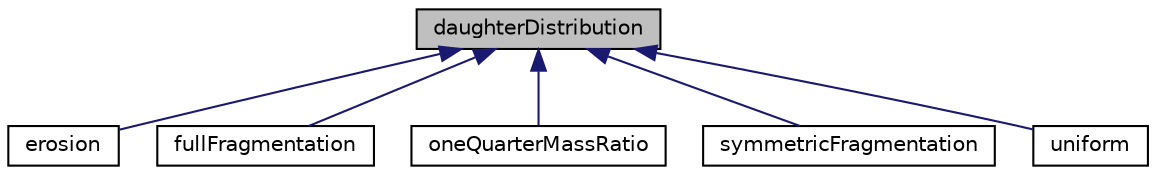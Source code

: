 digraph "daughterDistribution"
{
  bgcolor="transparent";
  edge [fontname="Helvetica",fontsize="10",labelfontname="Helvetica",labelfontsize="10"];
  node [fontname="Helvetica",fontsize="10",shape=record];
  Node1 [label="daughterDistribution",height=0.2,width=0.4,color="black", fillcolor="grey75", style="filled", fontcolor="black"];
  Node1 -> Node2 [dir="back",color="midnightblue",fontsize="10",style="solid",fontname="Helvetica"];
  Node2 [label="erosion",height=0.2,width=0.4,color="black",URL="$a00037.html",tooltip="Daughter distribution of fragments for erosion. "];
  Node1 -> Node3 [dir="back",color="midnightblue",fontsize="10",style="solid",fontname="Helvetica"];
  Node3 [label="fullFragmentation",height=0.2,width=0.4,color="black",URL="$a00046.html",tooltip="Daughter distribution of fragments with full fragmentation. "];
  Node1 -> Node4 [dir="back",color="midnightblue",fontsize="10",style="solid",fontname="Helvetica"];
  Node4 [label="oneQuarterMassRatio",height=0.2,width=0.4,color="black",URL="$a00123.html",tooltip="Daughter distribution of fragments with one quarter mass ratio fragmentation. "];
  Node1 -> Node5 [dir="back",color="midnightblue",fontsize="10",style="solid",fontname="Helvetica"];
  Node5 [label="symmetricFragmentation",height=0.2,width=0.4,color="black",URL="$a00152.html",tooltip="Daughter distribution of fragments with symmetric fragmentation. "];
  Node1 -> Node6 [dir="back",color="midnightblue",fontsize="10",style="solid",fontname="Helvetica"];
  Node6 [label="uniform",height=0.2,width=0.4,color="black",URL="$a00167.html",tooltip="Daughter distribution of fragments with uniform fragmentation. "];
}
